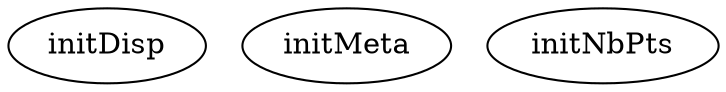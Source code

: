 /* Created by mdot for Matlab */
digraph m2html {

  initDisp [URL="initDisp.html"];
  initMeta [URL="initMeta.html"];
  initNbPts [URL="initNbPts.html"];
}